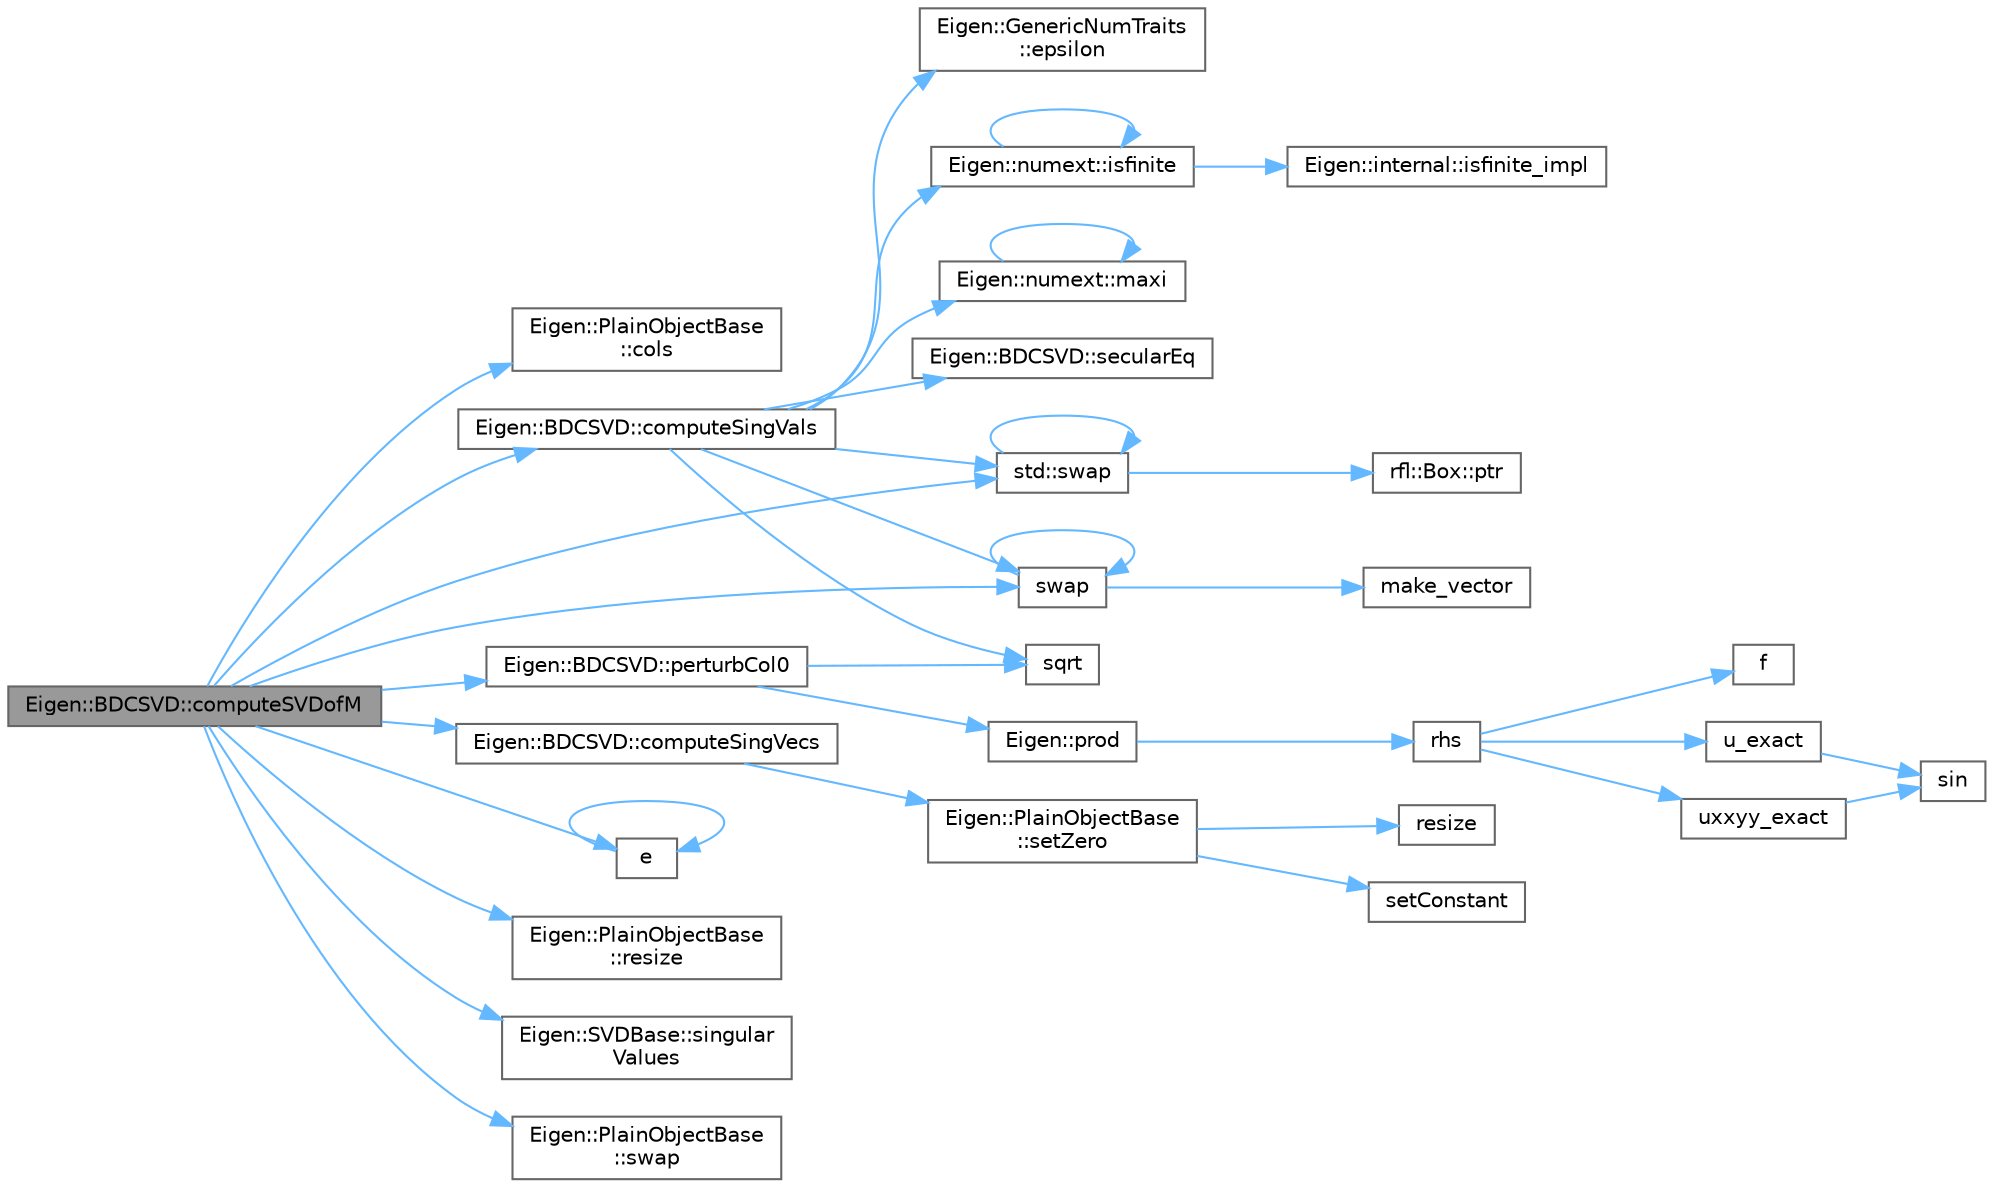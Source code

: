 digraph "Eigen::BDCSVD::computeSVDofM"
{
 // LATEX_PDF_SIZE
  bgcolor="transparent";
  edge [fontname=Helvetica,fontsize=10,labelfontname=Helvetica,labelfontsize=10];
  node [fontname=Helvetica,fontsize=10,shape=box,height=0.2,width=0.4];
  rankdir="LR";
  Node1 [id="Node000001",label="Eigen::BDCSVD::computeSVDofM",height=0.2,width=0.4,color="gray40", fillcolor="grey60", style="filled", fontcolor="black",tooltip=" "];
  Node1 -> Node2 [id="edge37_Node000001_Node000002",color="steelblue1",style="solid",tooltip=" "];
  Node2 [id="Node000002",label="Eigen::PlainObjectBase\l::cols",height=0.2,width=0.4,color="grey40", fillcolor="white", style="filled",URL="$class_eigen_1_1_plain_object_base.html#a10b8b33b7587da564415561aa246f78f",tooltip=" "];
  Node1 -> Node3 [id="edge38_Node000001_Node000003",color="steelblue1",style="solid",tooltip=" "];
  Node3 [id="Node000003",label="Eigen::BDCSVD::computeSingVals",height=0.2,width=0.4,color="grey40", fillcolor="white", style="filled",URL="$class_eigen_1_1_b_d_c_s_v_d.html#ae1e384bc66726e45f96e7f0cc054487a",tooltip=" "];
  Node3 -> Node4 [id="edge39_Node000003_Node000004",color="steelblue1",style="solid",tooltip=" "];
  Node4 [id="Node000004",label="Eigen::GenericNumTraits\l::epsilon",height=0.2,width=0.4,color="grey40", fillcolor="white", style="filled",URL="$struct_eigen_1_1_generic_num_traits.html#aadcf7fa75b2bc9a0e461a3b851d836a7",tooltip=" "];
  Node3 -> Node5 [id="edge40_Node000003_Node000005",color="steelblue1",style="solid",tooltip=" "];
  Node5 [id="Node000005",label="Eigen::numext::isfinite",height=0.2,width=0.4,color="grey40", fillcolor="white", style="filled",URL="$namespace_eigen_1_1numext.html#a7e14263bc3784b17cbd6f13c69c97003",tooltip=" "];
  Node5 -> Node5 [id="edge41_Node000005_Node000005",color="steelblue1",style="solid",tooltip=" "];
  Node5 -> Node6 [id="edge42_Node000005_Node000006",color="steelblue1",style="solid",tooltip=" "];
  Node6 [id="Node000006",label="Eigen::internal::isfinite_impl",height=0.2,width=0.4,color="grey40", fillcolor="white", style="filled",URL="$namespace_eigen_1_1internal.html#a443fafc62b4ba6b6fdee238a9d2e9d18",tooltip=" "];
  Node3 -> Node7 [id="edge43_Node000003_Node000007",color="steelblue1",style="solid",tooltip=" "];
  Node7 [id="Node000007",label="Eigen::numext::maxi",height=0.2,width=0.4,color="grey40", fillcolor="white", style="filled",URL="$namespace_eigen_1_1numext.html#a29d502349f2ec9897c808e65e0f96eb4",tooltip=" "];
  Node7 -> Node7 [id="edge44_Node000007_Node000007",color="steelblue1",style="solid",tooltip=" "];
  Node3 -> Node8 [id="edge45_Node000003_Node000008",color="steelblue1",style="solid",tooltip=" "];
  Node8 [id="Node000008",label="Eigen::BDCSVD::secularEq",height=0.2,width=0.4,color="grey40", fillcolor="white", style="filled",URL="$class_eigen_1_1_b_d_c_s_v_d.html#a2f1d2d4ca5769579c4eb0f04e03e7e7a",tooltip=" "];
  Node3 -> Node9 [id="edge46_Node000003_Node000009",color="steelblue1",style="solid",tooltip=" "];
  Node9 [id="Node000009",label="sqrt",height=0.2,width=0.4,color="grey40", fillcolor="white", style="filled",URL="$_array_cwise_unary_ops_8h.html#a656b9217a2fcb6de59dc8d1eb3079cc7",tooltip=" "];
  Node3 -> Node10 [id="edge47_Node000003_Node000010",color="steelblue1",style="solid",tooltip=" "];
  Node10 [id="Node000010",label="std::swap",height=0.2,width=0.4,color="grey40", fillcolor="white", style="filled",URL="$namespacestd.html#a3acbe51b6415e9284430194bf04944e1",tooltip=" "];
  Node10 -> Node11 [id="edge48_Node000010_Node000011",color="steelblue1",style="solid",tooltip=" "];
  Node11 [id="Node000011",label="rfl::Box::ptr",height=0.2,width=0.4,color="grey40", fillcolor="white", style="filled",URL="$classrfl_1_1_box.html#a2edf048a6e6bea174db329e6ce7cf3df",tooltip="Returns the underlying unique_ptr"];
  Node10 -> Node10 [id="edge49_Node000010_Node000010",color="steelblue1",style="solid",tooltip=" "];
  Node3 -> Node12 [id="edge50_Node000003_Node000012",color="steelblue1",style="solid",tooltip=" "];
  Node12 [id="Node000012",label="swap",height=0.2,width=0.4,color="grey40", fillcolor="white", style="filled",URL="$level1__impl_8h.html#a2e2212d2e55ad7479d212e08b2eb0345",tooltip=" "];
  Node12 -> Node13 [id="edge51_Node000012_Node000013",color="steelblue1",style="solid",tooltip=" "];
  Node13 [id="Node000013",label="make_vector",height=0.2,width=0.4,color="grey40", fillcolor="white", style="filled",URL="$level1__impl_8h.html#ae339a3d924ebae3773d8cd03d2a37ffc",tooltip=" "];
  Node12 -> Node12 [id="edge52_Node000012_Node000012",color="steelblue1",style="solid",tooltip=" "];
  Node1 -> Node14 [id="edge53_Node000001_Node000014",color="steelblue1",style="solid",tooltip=" "];
  Node14 [id="Node000014",label="Eigen::BDCSVD::computeSingVecs",height=0.2,width=0.4,color="grey40", fillcolor="white", style="filled",URL="$class_eigen_1_1_b_d_c_s_v_d.html#a2e28be342355e1414d26cfd65325ba7f",tooltip=" "];
  Node14 -> Node15 [id="edge54_Node000014_Node000015",color="steelblue1",style="solid",tooltip=" "];
  Node15 [id="Node000015",label="Eigen::PlainObjectBase\l::setZero",height=0.2,width=0.4,color="grey40", fillcolor="white", style="filled",URL="$class_eigen_1_1_plain_object_base.html#ac21ad5f989f320e46958b75ac8d9a1da",tooltip=" "];
  Node15 -> Node16 [id="edge55_Node000015_Node000016",color="steelblue1",style="solid",tooltip=" "];
  Node16 [id="Node000016",label="resize",height=0.2,width=0.4,color="grey40", fillcolor="white", style="filled",URL="$_matrix__resize__int_8cpp.html#a768dd1b4259f262bcd4cab5e61afcea1",tooltip=" "];
  Node15 -> Node17 [id="edge56_Node000015_Node000017",color="steelblue1",style="solid",tooltip=" "];
  Node17 [id="Node000017",label="setConstant",height=0.2,width=0.4,color="grey40", fillcolor="white", style="filled",URL="$_matrix__set_constant__int_8cpp.html#a76d9bdf892e002d33c2bbf3c5bf8ca5b",tooltip=" "];
  Node1 -> Node18 [id="edge57_Node000001_Node000018",color="steelblue1",style="solid",tooltip=" "];
  Node18 [id="Node000018",label="e",height=0.2,width=0.4,color="grey40", fillcolor="white", style="filled",URL="$_cwise__array__power__array_8cpp.html#a9cb86ff854760bf91a154f2724a9101d",tooltip=" "];
  Node18 -> Node18 [id="edge58_Node000018_Node000018",color="steelblue1",style="solid",tooltip=" "];
  Node1 -> Node19 [id="edge59_Node000001_Node000019",color="steelblue1",style="solid",tooltip=" "];
  Node19 [id="Node000019",label="Eigen::BDCSVD::perturbCol0",height=0.2,width=0.4,color="grey40", fillcolor="white", style="filled",URL="$class_eigen_1_1_b_d_c_s_v_d.html#a7f023b27fd80bd56632fdad81c4c8b4b",tooltip=" "];
  Node19 -> Node20 [id="edge60_Node000019_Node000020",color="steelblue1",style="solid",tooltip=" "];
  Node20 [id="Node000020",label="Eigen::prod",height=0.2,width=0.4,color="grey40", fillcolor="white", style="filled",URL="$namespace_eigen.html#a6dd0fb5de9a0e3196003928a28bb151b",tooltip=" "];
  Node20 -> Node21 [id="edge61_Node000020_Node000021",color="steelblue1",style="solid",tooltip=" "];
  Node21 [id="Node000021",label="rhs",height=0.2,width=0.4,color="grey40", fillcolor="white", style="filled",URL="$poisson_8cpp.html#a38c677f5cc4e47bc7505aef707c1bb83",tooltip=" "];
  Node21 -> Node22 [id="edge62_Node000021_Node000022",color="steelblue1",style="solid",tooltip=" "];
  Node22 [id="Node000022",label="f",height=0.2,width=0.4,color="grey40", fillcolor="white", style="filled",URL="$cxx11__tensor__map_8cpp.html#a7f507fea02198f6cb81c86640c7b1a4e",tooltip=" "];
  Node21 -> Node23 [id="edge63_Node000021_Node000023",color="steelblue1",style="solid",tooltip=" "];
  Node23 [id="Node000023",label="u_exact",height=0.2,width=0.4,color="grey40", fillcolor="white", style="filled",URL="$poisson_8cpp.html#a06fc16c4676f839f8de736a6791b6862",tooltip=" "];
  Node23 -> Node24 [id="edge64_Node000023_Node000024",color="steelblue1",style="solid",tooltip=" "];
  Node24 [id="Node000024",label="sin",height=0.2,width=0.4,color="grey40", fillcolor="white", style="filled",URL="$_array_cwise_unary_ops_8h.html#a9cfb0ea58bd813510a9e2db18a5e49f0",tooltip=" "];
  Node21 -> Node25 [id="edge65_Node000021_Node000025",color="steelblue1",style="solid",tooltip=" "];
  Node25 [id="Node000025",label="uxxyy_exact",height=0.2,width=0.4,color="grey40", fillcolor="white", style="filled",URL="$poisson_8cpp.html#a557a61cf12d143424a35123b14048a22",tooltip=" "];
  Node25 -> Node24 [id="edge66_Node000025_Node000024",color="steelblue1",style="solid",tooltip=" "];
  Node19 -> Node9 [id="edge67_Node000019_Node000009",color="steelblue1",style="solid",tooltip=" "];
  Node1 -> Node26 [id="edge68_Node000001_Node000026",color="steelblue1",style="solid",tooltip=" "];
  Node26 [id="Node000026",label="Eigen::PlainObjectBase\l::resize",height=0.2,width=0.4,color="grey40", fillcolor="white", style="filled",URL="$class_eigen_1_1_plain_object_base.html#a99d9054ee2d5a40c6e00ded0265e9cea",tooltip=" "];
  Node1 -> Node27 [id="edge69_Node000001_Node000027",color="steelblue1",style="solid",tooltip=" "];
  Node27 [id="Node000027",label="Eigen::SVDBase::singular\lValues",height=0.2,width=0.4,color="grey40", fillcolor="white", style="filled",URL="$class_eigen_1_1_s_v_d_base.html#ac44c307a70731003003faf3a9bdf14f6",tooltip=" "];
  Node1 -> Node28 [id="edge70_Node000001_Node000028",color="steelblue1",style="solid",tooltip=" "];
  Node28 [id="Node000028",label="Eigen::PlainObjectBase\l::swap",height=0.2,width=0.4,color="grey40", fillcolor="white", style="filled",URL="$class_eigen_1_1_plain_object_base.html#aa86254240c534cc55143f38af58c8bdf",tooltip=" "];
  Node1 -> Node10 [id="edge71_Node000001_Node000010",color="steelblue1",style="solid",tooltip=" "];
  Node1 -> Node12 [id="edge72_Node000001_Node000012",color="steelblue1",style="solid",tooltip=" "];
}

